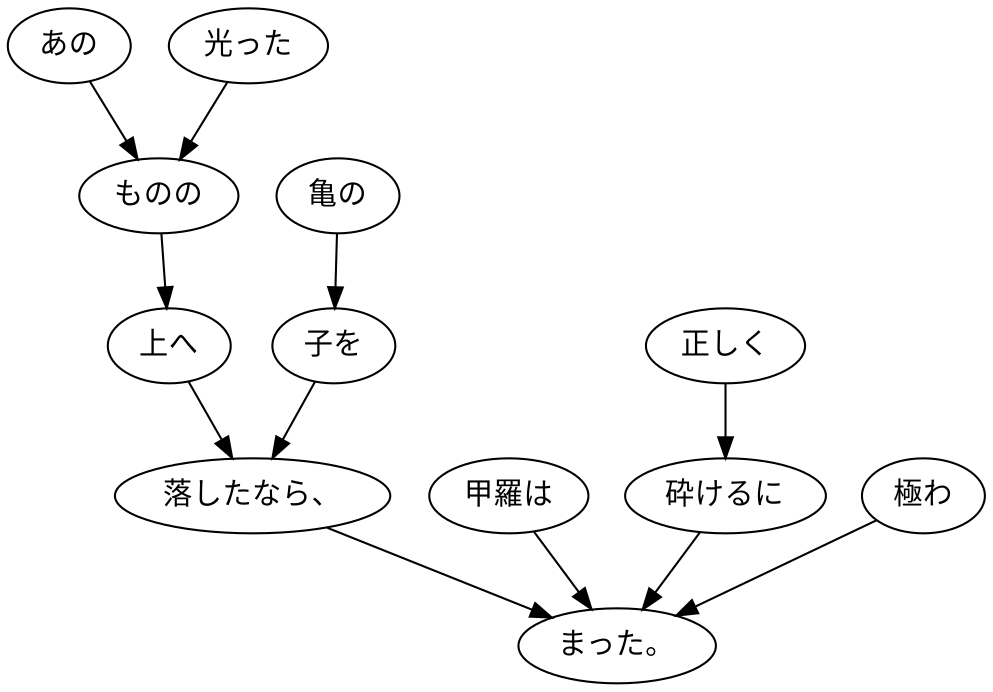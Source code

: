 digraph graph4945 {
	node0 [label="あの"];
	node1 [label="光った"];
	node2 [label="ものの"];
	node3 [label="上へ"];
	node4 [label="亀の"];
	node5 [label="子を"];
	node6 [label="落したなら、"];
	node7 [label="甲羅は"];
	node8 [label="正しく"];
	node9 [label="砕けるに"];
	node10 [label="極わ"];
	node11 [label="まった。"];
	node0 -> node2;
	node1 -> node2;
	node2 -> node3;
	node3 -> node6;
	node4 -> node5;
	node5 -> node6;
	node6 -> node11;
	node7 -> node11;
	node8 -> node9;
	node9 -> node11;
	node10 -> node11;
}
